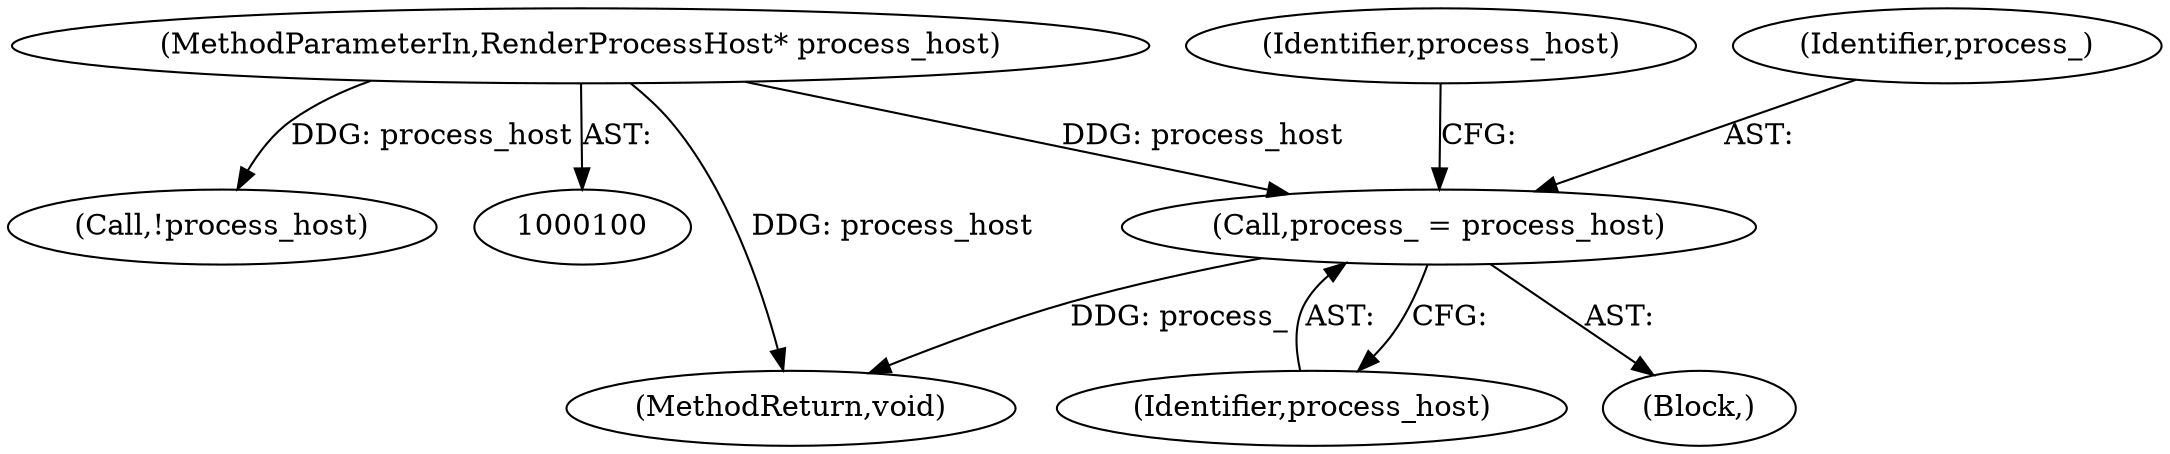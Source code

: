 digraph "1_Chrome_3c8e4852477d5b1e2da877808c998dc57db9460f_28@pointer" {
"1000104" [label="(Call,process_ = process_host)"];
"1000101" [label="(MethodParameterIn,RenderProcessHost* process_host)"];
"1000106" [label="(Identifier,process_host)"];
"1000127" [label="(MethodReturn,void)"];
"1000109" [label="(Identifier,process_host)"];
"1000101" [label="(MethodParameterIn,RenderProcessHost* process_host)"];
"1000108" [label="(Call,!process_host)"];
"1000105" [label="(Identifier,process_)"];
"1000103" [label="(Block,)"];
"1000104" [label="(Call,process_ = process_host)"];
"1000104" -> "1000103"  [label="AST: "];
"1000104" -> "1000106"  [label="CFG: "];
"1000105" -> "1000104"  [label="AST: "];
"1000106" -> "1000104"  [label="AST: "];
"1000109" -> "1000104"  [label="CFG: "];
"1000104" -> "1000127"  [label="DDG: process_"];
"1000101" -> "1000104"  [label="DDG: process_host"];
"1000101" -> "1000100"  [label="AST: "];
"1000101" -> "1000127"  [label="DDG: process_host"];
"1000101" -> "1000108"  [label="DDG: process_host"];
}
